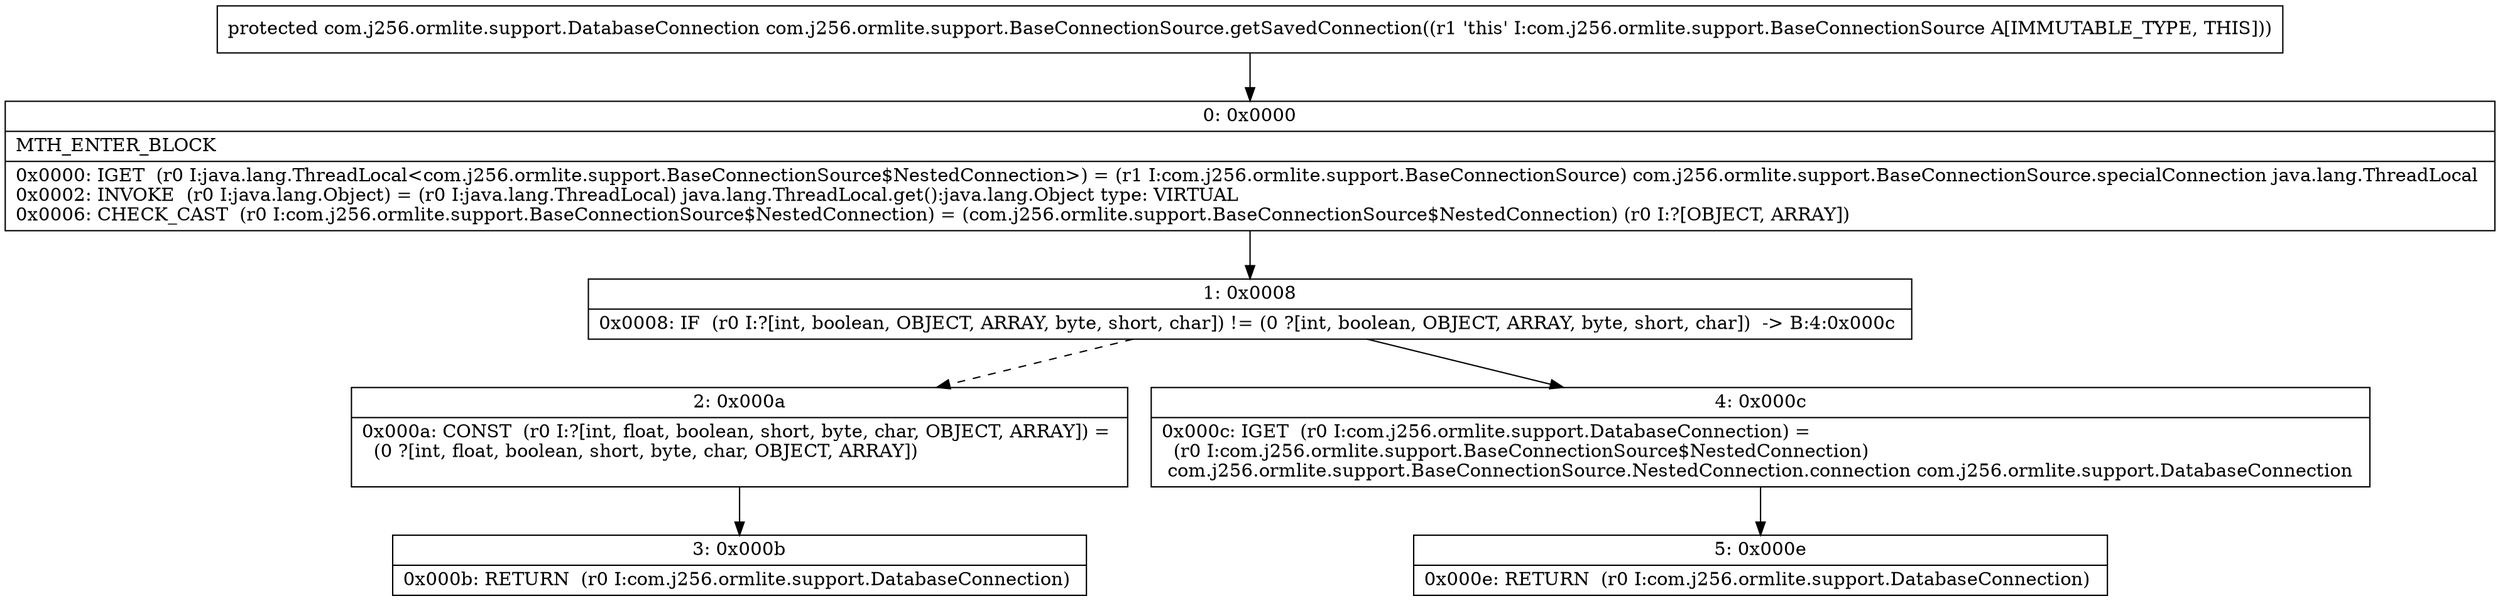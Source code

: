 digraph "CFG forcom.j256.ormlite.support.BaseConnectionSource.getSavedConnection()Lcom\/j256\/ormlite\/support\/DatabaseConnection;" {
Node_0 [shape=record,label="{0\:\ 0x0000|MTH_ENTER_BLOCK\l|0x0000: IGET  (r0 I:java.lang.ThreadLocal\<com.j256.ormlite.support.BaseConnectionSource$NestedConnection\>) = (r1 I:com.j256.ormlite.support.BaseConnectionSource) com.j256.ormlite.support.BaseConnectionSource.specialConnection java.lang.ThreadLocal \l0x0002: INVOKE  (r0 I:java.lang.Object) = (r0 I:java.lang.ThreadLocal) java.lang.ThreadLocal.get():java.lang.Object type: VIRTUAL \l0x0006: CHECK_CAST  (r0 I:com.j256.ormlite.support.BaseConnectionSource$NestedConnection) = (com.j256.ormlite.support.BaseConnectionSource$NestedConnection) (r0 I:?[OBJECT, ARRAY]) \l}"];
Node_1 [shape=record,label="{1\:\ 0x0008|0x0008: IF  (r0 I:?[int, boolean, OBJECT, ARRAY, byte, short, char]) != (0 ?[int, boolean, OBJECT, ARRAY, byte, short, char])  \-\> B:4:0x000c \l}"];
Node_2 [shape=record,label="{2\:\ 0x000a|0x000a: CONST  (r0 I:?[int, float, boolean, short, byte, char, OBJECT, ARRAY]) = \l  (0 ?[int, float, boolean, short, byte, char, OBJECT, ARRAY])\l \l}"];
Node_3 [shape=record,label="{3\:\ 0x000b|0x000b: RETURN  (r0 I:com.j256.ormlite.support.DatabaseConnection) \l}"];
Node_4 [shape=record,label="{4\:\ 0x000c|0x000c: IGET  (r0 I:com.j256.ormlite.support.DatabaseConnection) = \l  (r0 I:com.j256.ormlite.support.BaseConnectionSource$NestedConnection)\l com.j256.ormlite.support.BaseConnectionSource.NestedConnection.connection com.j256.ormlite.support.DatabaseConnection \l}"];
Node_5 [shape=record,label="{5\:\ 0x000e|0x000e: RETURN  (r0 I:com.j256.ormlite.support.DatabaseConnection) \l}"];
MethodNode[shape=record,label="{protected com.j256.ormlite.support.DatabaseConnection com.j256.ormlite.support.BaseConnectionSource.getSavedConnection((r1 'this' I:com.j256.ormlite.support.BaseConnectionSource A[IMMUTABLE_TYPE, THIS])) }"];
MethodNode -> Node_0;
Node_0 -> Node_1;
Node_1 -> Node_2[style=dashed];
Node_1 -> Node_4;
Node_2 -> Node_3;
Node_4 -> Node_5;
}

